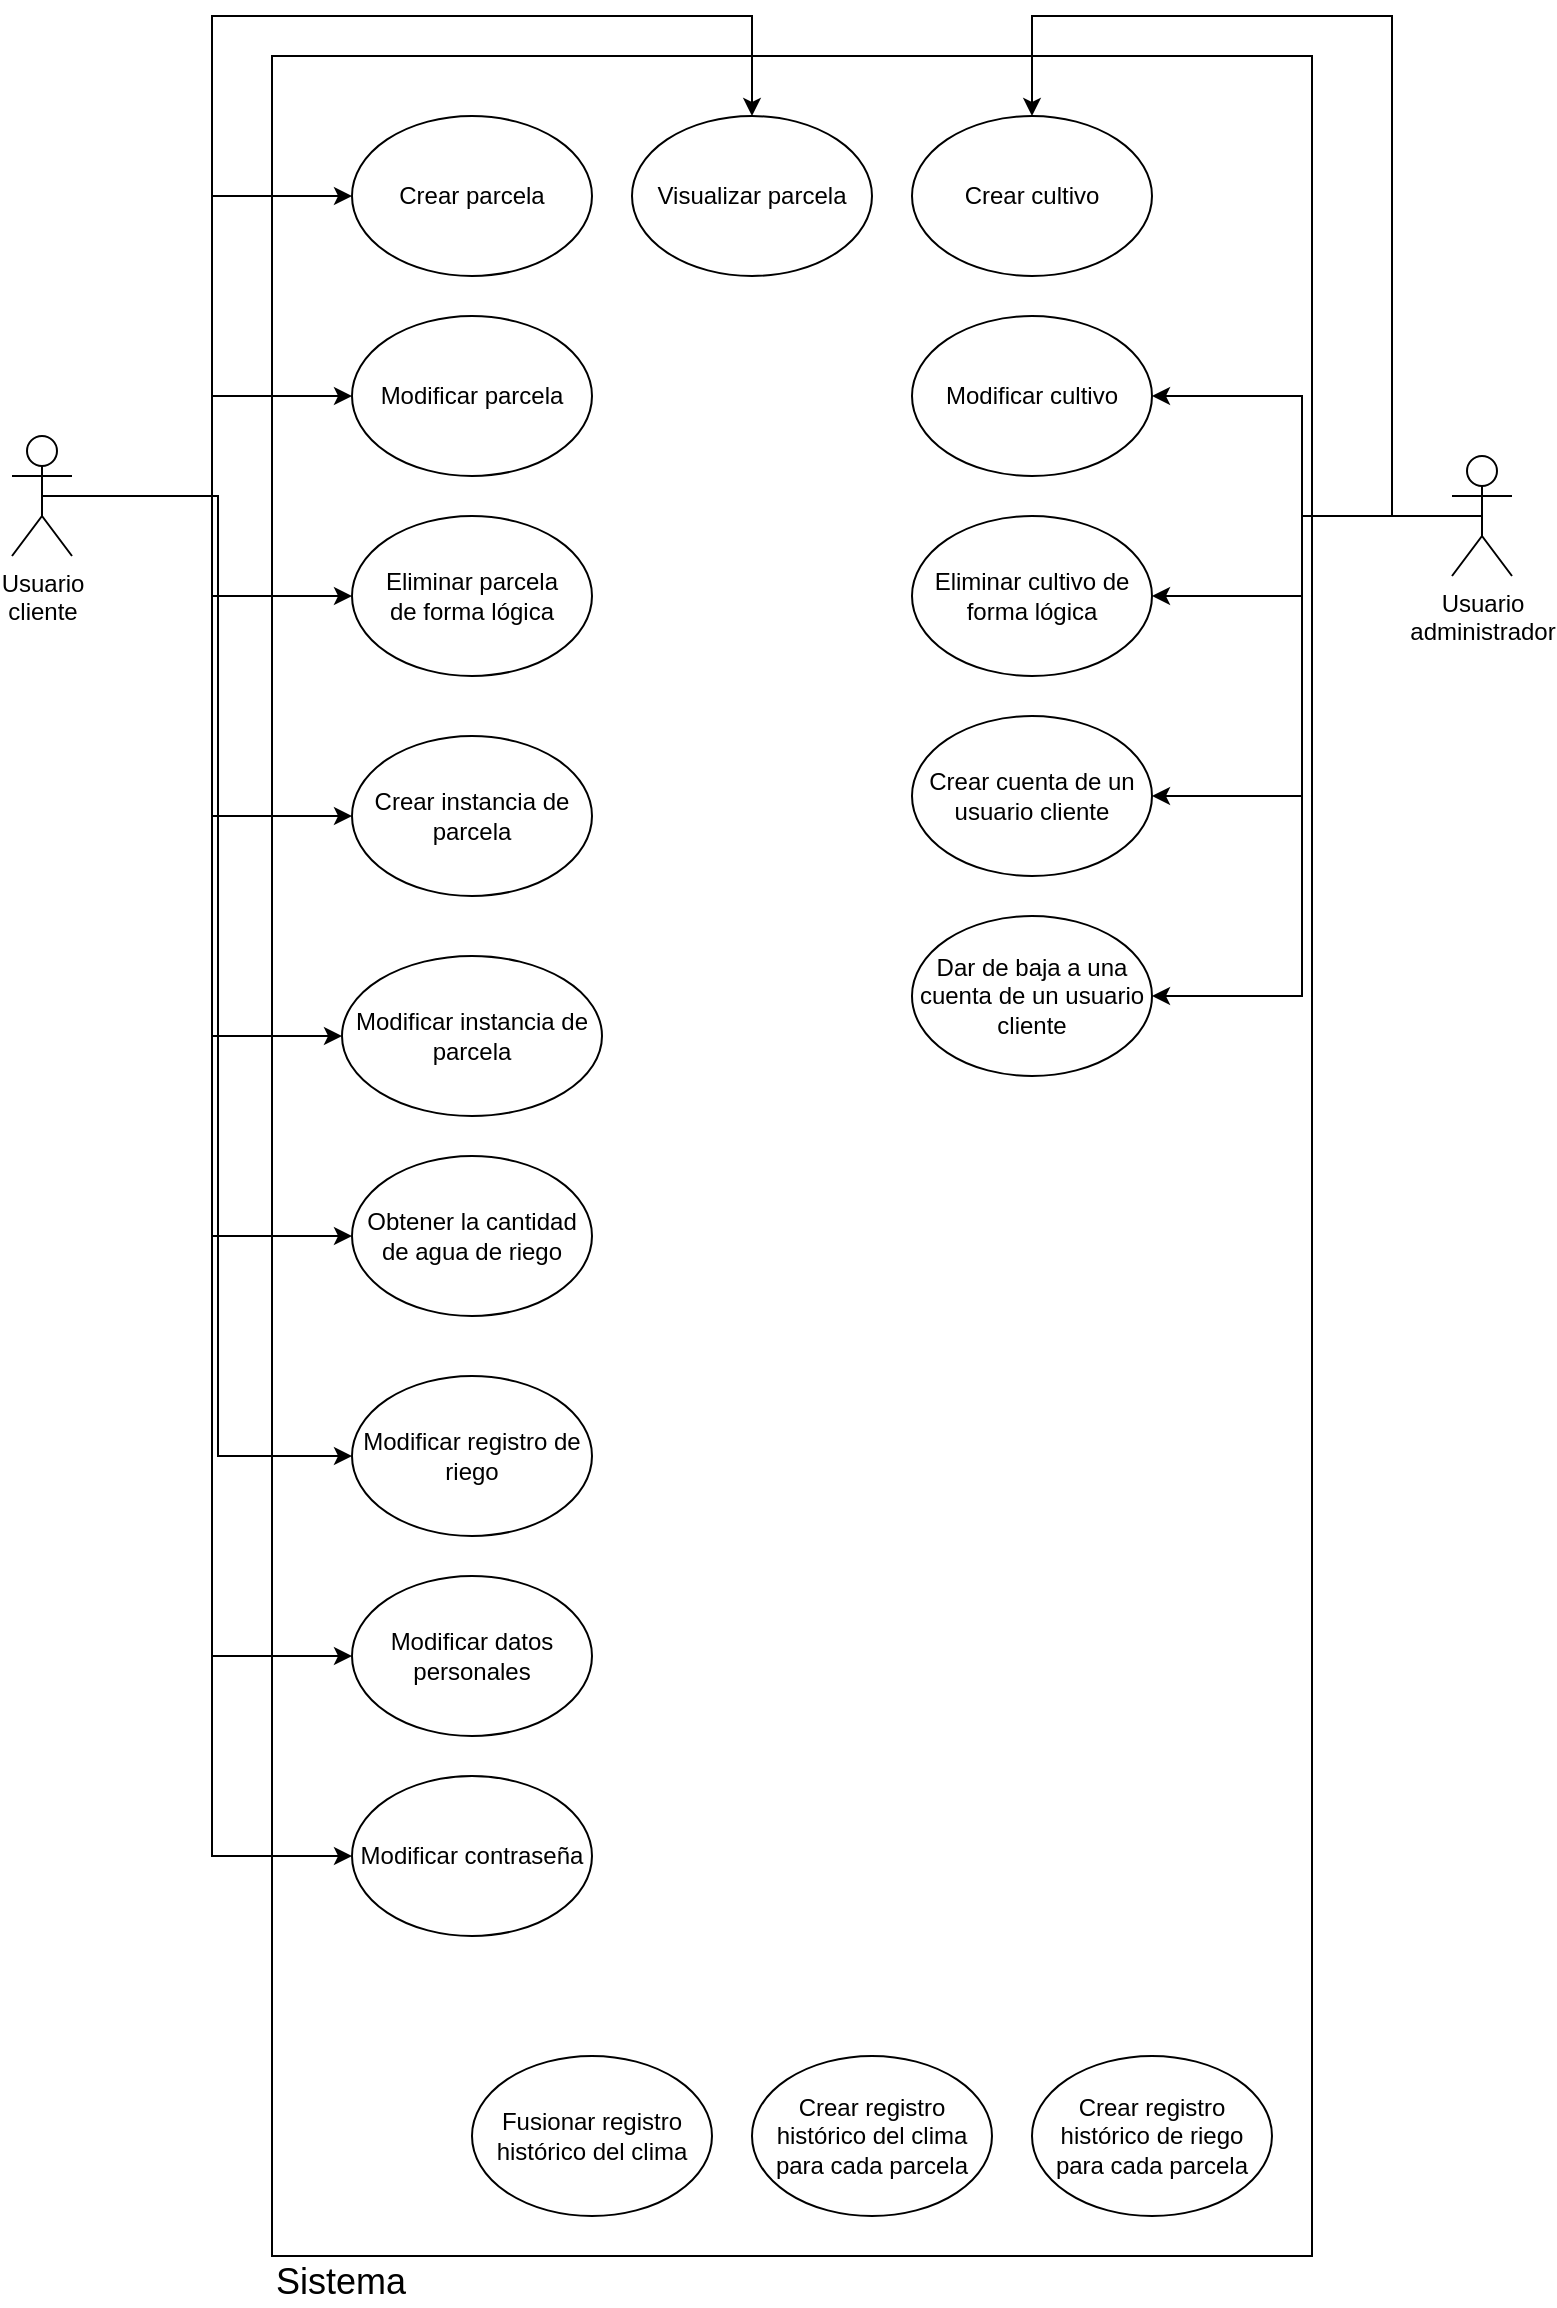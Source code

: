 <mxfile version="12.1.9" type="device" pages="1"><diagram id="E1fCd_i9d4P9sSiC4J-n" name="Page-1"><mxGraphModel dx="1173" dy="618" grid="1" gridSize="10" guides="1" tooltips="1" connect="1" arrows="1" fold="1" page="1" pageScale="1" pageWidth="827" pageHeight="1169" math="0" shadow="0"><root><mxCell id="0"/><mxCell id="1" parent="0"/><mxCell id="NQ3OWFunIev2yox27bgg-7" value="" style="rounded=0;whiteSpace=wrap;html=1;" vertex="1" parent="1"><mxGeometry x="160" y="40" width="520" height="1100" as="geometry"/></mxCell><mxCell id="NQ3OWFunIev2yox27bgg-9" style="edgeStyle=orthogonalEdgeStyle;rounded=0;orthogonalLoop=1;jettySize=auto;html=1;exitX=0.5;exitY=0.5;exitDx=0;exitDy=0;exitPerimeter=0;entryX=0;entryY=0.5;entryDx=0;entryDy=0;" edge="1" parent="1" source="NQ3OWFunIev2yox27bgg-1" target="NQ3OWFunIev2yox27bgg-2"><mxGeometry relative="1" as="geometry"/></mxCell><mxCell id="NQ3OWFunIev2yox27bgg-10" style="edgeStyle=orthogonalEdgeStyle;rounded=0;orthogonalLoop=1;jettySize=auto;html=1;exitX=0.5;exitY=0.5;exitDx=0;exitDy=0;exitPerimeter=0;entryX=0;entryY=0.5;entryDx=0;entryDy=0;" edge="1" parent="1" source="NQ3OWFunIev2yox27bgg-1" target="NQ3OWFunIev2yox27bgg-5"><mxGeometry relative="1" as="geometry"/></mxCell><mxCell id="NQ3OWFunIev2yox27bgg-11" style="edgeStyle=orthogonalEdgeStyle;rounded=0;orthogonalLoop=1;jettySize=auto;html=1;exitX=0.5;exitY=0.5;exitDx=0;exitDy=0;exitPerimeter=0;entryX=0;entryY=0.5;entryDx=0;entryDy=0;" edge="1" parent="1" source="NQ3OWFunIev2yox27bgg-1" target="NQ3OWFunIev2yox27bgg-6"><mxGeometry relative="1" as="geometry"/></mxCell><mxCell id="NQ3OWFunIev2yox27bgg-13" style="edgeStyle=orthogonalEdgeStyle;rounded=0;orthogonalLoop=1;jettySize=auto;html=1;exitX=0.5;exitY=0.5;exitDx=0;exitDy=0;exitPerimeter=0;entryX=0;entryY=0.5;entryDx=0;entryDy=0;" edge="1" parent="1" source="NQ3OWFunIev2yox27bgg-1" target="NQ3OWFunIev2yox27bgg-3"><mxGeometry relative="1" as="geometry"/></mxCell><mxCell id="NQ3OWFunIev2yox27bgg-14" style="edgeStyle=orthogonalEdgeStyle;rounded=0;orthogonalLoop=1;jettySize=auto;html=1;exitX=0.5;exitY=0.5;exitDx=0;exitDy=0;exitPerimeter=0;entryX=0;entryY=0.5;entryDx=0;entryDy=0;" edge="1" parent="1" source="NQ3OWFunIev2yox27bgg-1" target="NQ3OWFunIev2yox27bgg-4"><mxGeometry relative="1" as="geometry"><Array as="points"><mxPoint x="130" y="260"/><mxPoint x="130" y="530"/></Array></mxGeometry></mxCell><mxCell id="NQ3OWFunIev2yox27bgg-19" style="edgeStyle=orthogonalEdgeStyle;rounded=0;orthogonalLoop=1;jettySize=auto;html=1;exitX=0.5;exitY=0.5;exitDx=0;exitDy=0;exitPerimeter=0;entryX=0.5;entryY=0;entryDx=0;entryDy=0;" edge="1" parent="1" source="NQ3OWFunIev2yox27bgg-1" target="NQ3OWFunIev2yox27bgg-18"><mxGeometry relative="1" as="geometry"><Array as="points"><mxPoint x="130" y="260"/><mxPoint x="130" y="20"/><mxPoint x="400" y="20"/></Array></mxGeometry></mxCell><mxCell id="NQ3OWFunIev2yox27bgg-20" style="edgeStyle=orthogonalEdgeStyle;rounded=0;orthogonalLoop=1;jettySize=auto;html=1;exitX=0.5;exitY=0.5;exitDx=0;exitDy=0;exitPerimeter=0;entryX=0;entryY=0.5;entryDx=0;entryDy=0;" edge="1" parent="1" source="NQ3OWFunIev2yox27bgg-1" target="NQ3OWFunIev2yox27bgg-15"><mxGeometry relative="1" as="geometry"><Array as="points"><mxPoint x="133" y="260"/><mxPoint x="133" y="740"/></Array></mxGeometry></mxCell><mxCell id="NQ3OWFunIev2yox27bgg-37" style="edgeStyle=orthogonalEdgeStyle;rounded=0;orthogonalLoop=1;jettySize=auto;html=1;exitX=0.5;exitY=0.5;exitDx=0;exitDy=0;exitPerimeter=0;entryX=0;entryY=0.5;entryDx=0;entryDy=0;" edge="1" parent="1" source="NQ3OWFunIev2yox27bgg-1" target="NQ3OWFunIev2yox27bgg-35"><mxGeometry relative="1" as="geometry"/></mxCell><mxCell id="NQ3OWFunIev2yox27bgg-38" style="edgeStyle=orthogonalEdgeStyle;rounded=0;orthogonalLoop=1;jettySize=auto;html=1;exitX=0.5;exitY=0.5;exitDx=0;exitDy=0;exitPerimeter=0;entryX=0;entryY=0.5;entryDx=0;entryDy=0;" edge="1" parent="1" source="NQ3OWFunIev2yox27bgg-1" target="NQ3OWFunIev2yox27bgg-36"><mxGeometry relative="1" as="geometry"/></mxCell><mxCell id="NQ3OWFunIev2yox27bgg-40" style="edgeStyle=orthogonalEdgeStyle;rounded=0;orthogonalLoop=1;jettySize=auto;html=1;exitX=0.5;exitY=0.5;exitDx=0;exitDy=0;exitPerimeter=0;entryX=0;entryY=0.5;entryDx=0;entryDy=0;" edge="1" parent="1" source="NQ3OWFunIev2yox27bgg-1" target="NQ3OWFunIev2yox27bgg-39"><mxGeometry relative="1" as="geometry"/></mxCell><mxCell id="NQ3OWFunIev2yox27bgg-1" value="Usuario&lt;br&gt;cliente" style="shape=umlActor;verticalLabelPosition=bottom;labelBackgroundColor=#ffffff;verticalAlign=top;html=1;outlineConnect=0;" vertex="1" parent="1"><mxGeometry x="30" y="230" width="30" height="60" as="geometry"/></mxCell><mxCell id="NQ3OWFunIev2yox27bgg-2" value="Crear parcela" style="ellipse;whiteSpace=wrap;html=1;" vertex="1" parent="1"><mxGeometry x="200" y="70" width="120" height="80" as="geometry"/></mxCell><mxCell id="NQ3OWFunIev2yox27bgg-3" value="Crear instancia de parcela" style="ellipse;whiteSpace=wrap;html=1;" vertex="1" parent="1"><mxGeometry x="200" y="380" width="120" height="80" as="geometry"/></mxCell><mxCell id="NQ3OWFunIev2yox27bgg-4" value="Modificar instancia de parcela" style="ellipse;whiteSpace=wrap;html=1;" vertex="1" parent="1"><mxGeometry x="195" y="490" width="130" height="80" as="geometry"/></mxCell><mxCell id="NQ3OWFunIev2yox27bgg-5" value="Modificar parcela" style="ellipse;whiteSpace=wrap;html=1;" vertex="1" parent="1"><mxGeometry x="200" y="170" width="120" height="80" as="geometry"/></mxCell><mxCell id="NQ3OWFunIev2yox27bgg-6" value="Eliminar parcela&lt;br&gt;de forma lógica" style="ellipse;whiteSpace=wrap;html=1;" vertex="1" parent="1"><mxGeometry x="200" y="270" width="120" height="80" as="geometry"/></mxCell><mxCell id="NQ3OWFunIev2yox27bgg-15" value="Modificar registro de riego" style="ellipse;whiteSpace=wrap;html=1;" vertex="1" parent="1"><mxGeometry x="200" y="700" width="120" height="80" as="geometry"/></mxCell><mxCell id="NQ3OWFunIev2yox27bgg-18" value="Visualizar parcela" style="ellipse;whiteSpace=wrap;html=1;" vertex="1" parent="1"><mxGeometry x="340" y="70" width="120" height="80" as="geometry"/></mxCell><mxCell id="NQ3OWFunIev2yox27bgg-28" style="edgeStyle=orthogonalEdgeStyle;rounded=0;orthogonalLoop=1;jettySize=auto;html=1;exitX=0.5;exitY=0.5;exitDx=0;exitDy=0;exitPerimeter=0;entryX=0.5;entryY=0;entryDx=0;entryDy=0;" edge="1" parent="1" source="NQ3OWFunIev2yox27bgg-23" target="NQ3OWFunIev2yox27bgg-24"><mxGeometry relative="1" as="geometry"><Array as="points"><mxPoint x="720" y="270"/><mxPoint x="720" y="20"/><mxPoint x="540" y="20"/></Array></mxGeometry></mxCell><mxCell id="NQ3OWFunIev2yox27bgg-29" style="edgeStyle=orthogonalEdgeStyle;rounded=0;orthogonalLoop=1;jettySize=auto;html=1;exitX=0.5;exitY=0.5;exitDx=0;exitDy=0;exitPerimeter=0;entryX=1;entryY=0.5;entryDx=0;entryDy=0;" edge="1" parent="1" source="NQ3OWFunIev2yox27bgg-23" target="NQ3OWFunIev2yox27bgg-26"><mxGeometry relative="1" as="geometry"/></mxCell><mxCell id="NQ3OWFunIev2yox27bgg-30" style="edgeStyle=orthogonalEdgeStyle;rounded=0;orthogonalLoop=1;jettySize=auto;html=1;exitX=0.5;exitY=0.5;exitDx=0;exitDy=0;exitPerimeter=0;entryX=1;entryY=0.5;entryDx=0;entryDy=0;" edge="1" parent="1" source="NQ3OWFunIev2yox27bgg-23" target="NQ3OWFunIev2yox27bgg-27"><mxGeometry relative="1" as="geometry"/></mxCell><mxCell id="NQ3OWFunIev2yox27bgg-33" style="edgeStyle=orthogonalEdgeStyle;rounded=0;orthogonalLoop=1;jettySize=auto;html=1;exitX=0.5;exitY=0.5;exitDx=0;exitDy=0;exitPerimeter=0;entryX=1;entryY=0.5;entryDx=0;entryDy=0;" edge="1" parent="1" source="NQ3OWFunIev2yox27bgg-23" target="NQ3OWFunIev2yox27bgg-31"><mxGeometry relative="1" as="geometry"/></mxCell><mxCell id="NQ3OWFunIev2yox27bgg-34" style="edgeStyle=orthogonalEdgeStyle;rounded=0;orthogonalLoop=1;jettySize=auto;html=1;exitX=0.5;exitY=0.5;exitDx=0;exitDy=0;exitPerimeter=0;entryX=1;entryY=0.5;entryDx=0;entryDy=0;" edge="1" parent="1" source="NQ3OWFunIev2yox27bgg-23" target="NQ3OWFunIev2yox27bgg-32"><mxGeometry relative="1" as="geometry"/></mxCell><mxCell id="NQ3OWFunIev2yox27bgg-23" value="Usuario&lt;br&gt;administrador" style="shape=umlActor;verticalLabelPosition=bottom;labelBackgroundColor=#ffffff;verticalAlign=top;html=1;outlineConnect=0;" vertex="1" parent="1"><mxGeometry x="750" y="240" width="30" height="60" as="geometry"/></mxCell><mxCell id="NQ3OWFunIev2yox27bgg-24" value="Crear cultivo" style="ellipse;whiteSpace=wrap;html=1;" vertex="1" parent="1"><mxGeometry x="480" y="70" width="120" height="80" as="geometry"/></mxCell><mxCell id="NQ3OWFunIev2yox27bgg-26" value="Modificar cultivo" style="ellipse;whiteSpace=wrap;html=1;" vertex="1" parent="1"><mxGeometry x="480" y="170" width="120" height="80" as="geometry"/></mxCell><mxCell id="NQ3OWFunIev2yox27bgg-27" value="Eliminar cultivo de&lt;br&gt;forma lógica" style="ellipse;whiteSpace=wrap;html=1;" vertex="1" parent="1"><mxGeometry x="480" y="270" width="120" height="80" as="geometry"/></mxCell><mxCell id="NQ3OWFunIev2yox27bgg-31" value="Crear cuenta de un usuario cliente" style="ellipse;whiteSpace=wrap;html=1;" vertex="1" parent="1"><mxGeometry x="480" y="370" width="120" height="80" as="geometry"/></mxCell><mxCell id="NQ3OWFunIev2yox27bgg-32" value="Dar de baja a una cuenta de un usuario cliente" style="ellipse;whiteSpace=wrap;html=1;" vertex="1" parent="1"><mxGeometry x="480" y="470" width="120" height="80" as="geometry"/></mxCell><mxCell id="NQ3OWFunIev2yox27bgg-35" value="Modificar datos personales" style="ellipse;whiteSpace=wrap;html=1;" vertex="1" parent="1"><mxGeometry x="200" y="800" width="120" height="80" as="geometry"/></mxCell><mxCell id="NQ3OWFunIev2yox27bgg-36" value="Modificar contraseña" style="ellipse;whiteSpace=wrap;html=1;" vertex="1" parent="1"><mxGeometry x="200" y="900" width="120" height="80" as="geometry"/></mxCell><mxCell id="NQ3OWFunIev2yox27bgg-39" value="Obtener la cantidad de agua de riego" style="ellipse;whiteSpace=wrap;html=1;" vertex="1" parent="1"><mxGeometry x="200" y="590" width="120" height="80" as="geometry"/></mxCell><mxCell id="NQ3OWFunIev2yox27bgg-41" value="Crear registro histórico del clima para cada parcela" style="ellipse;whiteSpace=wrap;html=1;" vertex="1" parent="1"><mxGeometry x="400" y="1040" width="120" height="80" as="geometry"/></mxCell><mxCell id="NQ3OWFunIev2yox27bgg-42" value="Crear registro histórico de riego para cada parcela" style="ellipse;whiteSpace=wrap;html=1;" vertex="1" parent="1"><mxGeometry x="540" y="1040" width="120" height="80" as="geometry"/></mxCell><mxCell id="NQ3OWFunIev2yox27bgg-43" value="&lt;font style=&quot;font-size: 18px&quot;&gt;Sistema&lt;/font&gt;" style="text;html=1;resizable=0;points=[];autosize=1;align=left;verticalAlign=top;spacingTop=-4;" vertex="1" parent="1"><mxGeometry x="160" y="1140" width="80" height="20" as="geometry"/></mxCell><mxCell id="NQ3OWFunIev2yox27bgg-44" value="Fusionar registro histórico del clima" style="ellipse;whiteSpace=wrap;html=1;" vertex="1" parent="1"><mxGeometry x="260" y="1040" width="120" height="80" as="geometry"/></mxCell></root></mxGraphModel></diagram></mxfile>